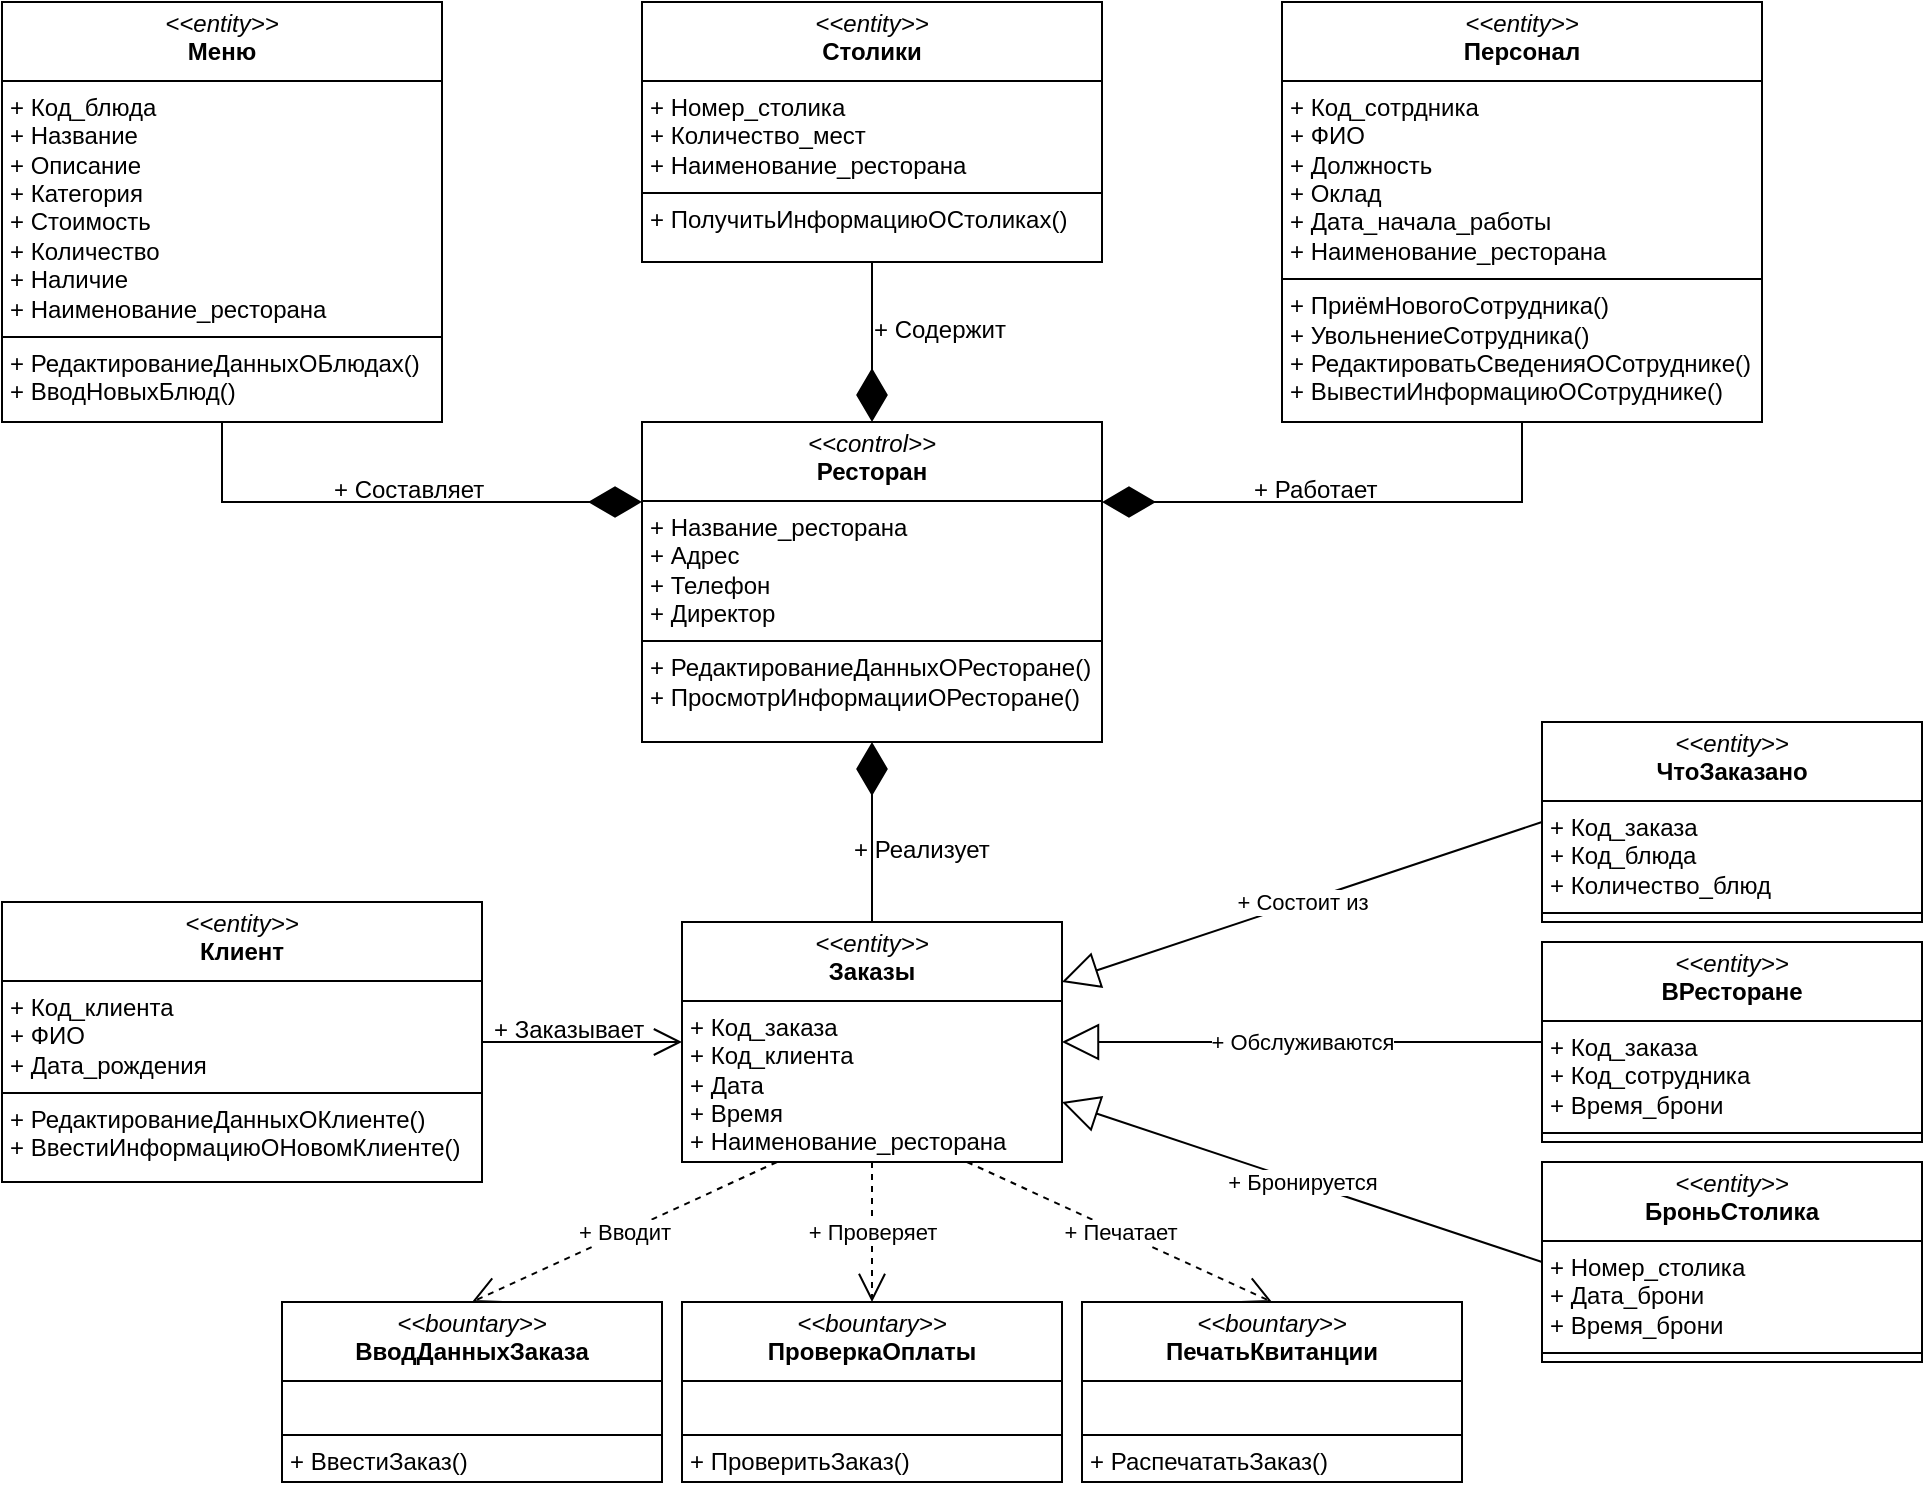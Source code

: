 <mxfile version="24.0.1" type="device">
  <diagram id="C5RBs43oDa-KdzZeNtuy" name="Page-1">
    <mxGraphModel dx="1254" dy="1890" grid="1" gridSize="10" guides="1" tooltips="1" connect="1" arrows="1" fold="1" page="1" pageScale="1" pageWidth="827" pageHeight="1169" math="0" shadow="0">
      <root>
        <mxCell id="WIyWlLk6GJQsqaUBKTNV-0" />
        <mxCell id="WIyWlLk6GJQsqaUBKTNV-1" parent="WIyWlLk6GJQsqaUBKTNV-0" />
        <mxCell id="B1Oieo94lgNKT0gtpY93-11" value="&lt;p style=&quot;margin:0px;margin-top:4px;text-align:center;&quot;&gt;&lt;i&gt;&amp;lt;&amp;lt;control&amp;gt;&amp;gt;&lt;/i&gt;&lt;br&gt;&lt;b&gt;Ресторан&lt;/b&gt;&lt;/p&gt;&lt;hr size=&quot;1&quot; style=&quot;border-style:solid;&quot;&gt;&lt;p style=&quot;margin:0px;margin-left:4px;&quot;&gt;+ Название_ресторана&lt;br&gt;+ Адрес&lt;/p&gt;&lt;p style=&quot;margin:0px;margin-left:4px;&quot;&gt;+ Телефон&lt;/p&gt;&lt;p style=&quot;margin:0px;margin-left:4px;&quot;&gt;+ Директор&lt;/p&gt;&lt;hr size=&quot;1&quot; style=&quot;border-style:solid;&quot;&gt;&lt;p style=&quot;margin:0px;margin-left:4px;&quot;&gt;+ РедактированиеДанныхОРесторане()&lt;br&gt;+ ПросмотрИнформацииОРесторане()&lt;/p&gt;" style="verticalAlign=top;align=left;overflow=fill;html=1;whiteSpace=wrap;" parent="WIyWlLk6GJQsqaUBKTNV-1" vertex="1">
          <mxGeometry x="970" y="200" width="230" height="160" as="geometry" />
        </mxCell>
        <mxCell id="B1Oieo94lgNKT0gtpY93-12" value="&lt;p style=&quot;margin:0px;margin-top:4px;text-align:center;&quot;&gt;&lt;i&gt;&amp;lt;&amp;lt;entity&amp;gt;&amp;gt;&lt;/i&gt;&lt;br&gt;&lt;b&gt;Столики&lt;/b&gt;&lt;/p&gt;&lt;hr size=&quot;1&quot; style=&quot;border-style:solid;&quot;&gt;&lt;p style=&quot;margin:0px;margin-left:4px;&quot;&gt;+ Номер_столика&lt;br&gt;+ Количество_мест&lt;/p&gt;&lt;p style=&quot;margin:0px;margin-left:4px;&quot;&gt;+ Наименование_ресторана&lt;/p&gt;&lt;hr size=&quot;1&quot; style=&quot;border-style:solid;&quot;&gt;&lt;p style=&quot;margin:0px;margin-left:4px;&quot;&gt;+ ПолучитьИнформациюОСтоликах()&lt;/p&gt;" style="verticalAlign=top;align=left;overflow=fill;html=1;whiteSpace=wrap;" parent="WIyWlLk6GJQsqaUBKTNV-1" vertex="1">
          <mxGeometry x="970" y="-10" width="230" height="130" as="geometry" />
        </mxCell>
        <mxCell id="B1Oieo94lgNKT0gtpY93-14" value="&lt;p style=&quot;margin:0px;margin-top:4px;text-align:center;&quot;&gt;&lt;i&gt;&amp;lt;&amp;lt;entity&amp;gt;&amp;gt;&lt;/i&gt;&lt;br&gt;&lt;b&gt;Меню&lt;/b&gt;&lt;/p&gt;&lt;hr size=&quot;1&quot; style=&quot;border-style:solid;&quot;&gt;&lt;p style=&quot;margin:0px;margin-left:4px;&quot;&gt;+ Код_блюда&lt;/p&gt;&lt;p style=&quot;margin:0px;margin-left:4px;&quot;&gt;+ Название&lt;br&gt;+ Описание&lt;br&gt;&lt;/p&gt;&lt;p style=&quot;margin:0px;margin-left:4px;&quot;&gt;+ Категория&lt;/p&gt;&lt;p style=&quot;margin:0px;margin-left:4px;&quot;&gt;+ Стоимость&lt;/p&gt;&lt;p style=&quot;margin:0px;margin-left:4px;&quot;&gt;+ Количество&lt;/p&gt;&lt;p style=&quot;margin:0px;margin-left:4px;&quot;&gt;+ Наличие&lt;br&gt;+ Наименование_ресторана&lt;/p&gt;&lt;hr size=&quot;1&quot; style=&quot;border-style:solid;&quot;&gt;&lt;p style=&quot;margin:0px;margin-left:4px;&quot;&gt;+ РедактированиеДанныхОБлюдах()&lt;/p&gt;&lt;p style=&quot;margin:0px;margin-left:4px;&quot;&gt;+ ВводНовыхБлюд()&lt;/p&gt;" style="verticalAlign=top;align=left;overflow=fill;html=1;whiteSpace=wrap;" parent="WIyWlLk6GJQsqaUBKTNV-1" vertex="1">
          <mxGeometry x="650" y="-10" width="220" height="210" as="geometry" />
        </mxCell>
        <mxCell id="B1Oieo94lgNKT0gtpY93-15" value="" style="endArrow=diamondThin;endFill=1;endSize=24;html=1;rounded=0;exitX=0.5;exitY=1;exitDx=0;exitDy=0;entryX=0.5;entryY=0;entryDx=0;entryDy=0;" parent="WIyWlLk6GJQsqaUBKTNV-1" source="B1Oieo94lgNKT0gtpY93-12" target="B1Oieo94lgNKT0gtpY93-11" edge="1">
          <mxGeometry width="160" relative="1" as="geometry">
            <mxPoint x="970" y="150" as="sourcePoint" />
            <mxPoint x="1130" y="150" as="targetPoint" />
          </mxGeometry>
        </mxCell>
        <mxCell id="B1Oieo94lgNKT0gtpY93-18" value="" style="endArrow=diamondThin;endFill=1;endSize=24;html=1;rounded=0;entryX=0;entryY=0.25;entryDx=0;entryDy=0;exitX=0.5;exitY=1;exitDx=0;exitDy=0;" parent="WIyWlLk6GJQsqaUBKTNV-1" source="B1Oieo94lgNKT0gtpY93-14" target="B1Oieo94lgNKT0gtpY93-11" edge="1">
          <mxGeometry width="160" relative="1" as="geometry">
            <mxPoint x="830" y="130" as="sourcePoint" />
            <mxPoint x="990" y="130" as="targetPoint" />
            <Array as="points">
              <mxPoint x="760" y="240" />
            </Array>
          </mxGeometry>
        </mxCell>
        <mxCell id="B1Oieo94lgNKT0gtpY93-19" value="&lt;p style=&quot;margin:0px;margin-top:4px;text-align:center;&quot;&gt;&lt;i&gt;&amp;lt;&amp;lt;entity&amp;gt;&amp;gt;&lt;/i&gt;&lt;br&gt;&lt;b&gt;Персонал&lt;/b&gt;&lt;/p&gt;&lt;hr size=&quot;1&quot; style=&quot;border-style:solid;&quot;&gt;&lt;p style=&quot;margin:0px;margin-left:4px;&quot;&gt;+ Код_сотрдника&lt;br&gt;+ ФИО&lt;/p&gt;&lt;p style=&quot;margin:0px;margin-left:4px;&quot;&gt;+ Должность&lt;/p&gt;&lt;p style=&quot;margin:0px;margin-left:4px;&quot;&gt;&lt;span style=&quot;background-color: initial;&quot;&gt;+ Оклад&lt;/span&gt;&lt;/p&gt;&lt;p style=&quot;margin:0px;margin-left:4px;&quot;&gt;+ Дата_начала_работы&lt;/p&gt;&lt;p style=&quot;margin:0px;margin-left:4px;&quot;&gt;+ Наименование_ресторана&lt;/p&gt;&lt;hr size=&quot;1&quot; style=&quot;border-style:solid;&quot;&gt;&lt;p style=&quot;margin:0px;margin-left:4px;&quot;&gt;+ ПриёмНовогоСотрудника()&lt;/p&gt;&lt;p style=&quot;margin:0px;margin-left:4px;&quot;&gt;+ УвольнениеСотрудника()&lt;/p&gt;&lt;p style=&quot;margin:0px;margin-left:4px;&quot;&gt;+ РедактироватьСведенияОСотруднике()&lt;/p&gt;&lt;p style=&quot;margin:0px;margin-left:4px;&quot;&gt;+ ВывестиИнформациюОСотруднике()&lt;/p&gt;" style="verticalAlign=top;align=left;overflow=fill;html=1;whiteSpace=wrap;" parent="WIyWlLk6GJQsqaUBKTNV-1" vertex="1">
          <mxGeometry x="1290" y="-10" width="240" height="210" as="geometry" />
        </mxCell>
        <mxCell id="B1Oieo94lgNKT0gtpY93-20" value="" style="endArrow=diamondThin;endFill=1;endSize=24;html=1;rounded=0;entryX=1;entryY=0.25;entryDx=0;entryDy=0;exitX=0.5;exitY=1;exitDx=0;exitDy=0;" parent="WIyWlLk6GJQsqaUBKTNV-1" source="B1Oieo94lgNKT0gtpY93-19" target="B1Oieo94lgNKT0gtpY93-11" edge="1">
          <mxGeometry width="160" relative="1" as="geometry">
            <mxPoint x="1270" y="310" as="sourcePoint" />
            <mxPoint x="1430" y="310" as="targetPoint" />
            <Array as="points">
              <mxPoint x="1410" y="240" />
            </Array>
          </mxGeometry>
        </mxCell>
        <mxCell id="B1Oieo94lgNKT0gtpY93-21" value="&lt;p style=&quot;margin:0px;margin-top:4px;text-align:center;&quot;&gt;&lt;i&gt;&amp;lt;&amp;lt;entity&amp;gt;&amp;gt;&lt;/i&gt;&lt;br&gt;&lt;b&gt;Заказы&lt;/b&gt;&lt;/p&gt;&lt;hr size=&quot;1&quot; style=&quot;border-style:solid;&quot;&gt;&lt;p style=&quot;margin:0px;margin-left:4px;&quot;&gt;+ Код_заказа&lt;/p&gt;&lt;p style=&quot;margin:0px;margin-left:4px;&quot;&gt;+ Код_клиента&lt;/p&gt;&lt;p style=&quot;margin:0px;margin-left:4px;&quot;&gt;+ Дата&lt;br&gt;+ Время&lt;br&gt;+ Наименование_ресторана&lt;/p&gt;&lt;hr size=&quot;1&quot; style=&quot;border-style:solid;&quot;&gt;&lt;p style=&quot;margin:0px;margin-left:4px;&quot;&gt;+ method1(Type): Type&lt;br&gt;+ method2(Type, Type): Type&lt;/p&gt;" style="verticalAlign=top;align=left;overflow=fill;html=1;whiteSpace=wrap;" parent="WIyWlLk6GJQsqaUBKTNV-1" vertex="1">
          <mxGeometry x="990" y="450" width="190" height="120" as="geometry" />
        </mxCell>
        <mxCell id="B1Oieo94lgNKT0gtpY93-23" value="" style="endArrow=diamondThin;endFill=1;endSize=24;html=1;rounded=0;entryX=0.5;entryY=1;entryDx=0;entryDy=0;exitX=0.5;exitY=0;exitDx=0;exitDy=0;" parent="WIyWlLk6GJQsqaUBKTNV-1" source="B1Oieo94lgNKT0gtpY93-21" target="B1Oieo94lgNKT0gtpY93-11" edge="1">
          <mxGeometry width="160" relative="1" as="geometry">
            <mxPoint x="950" y="410" as="sourcePoint" />
            <mxPoint x="1110" y="410" as="targetPoint" />
          </mxGeometry>
        </mxCell>
        <mxCell id="B1Oieo94lgNKT0gtpY93-24" value="&lt;p style=&quot;margin:0px;margin-top:4px;text-align:center;&quot;&gt;&lt;i&gt;&amp;lt;&amp;lt;entity&amp;gt;&amp;gt;&lt;/i&gt;&lt;br&gt;&lt;b&gt;Клиент&lt;/b&gt;&lt;/p&gt;&lt;hr size=&quot;1&quot; style=&quot;border-style:solid;&quot;&gt;&lt;p style=&quot;margin:0px;margin-left:4px;&quot;&gt;+ Код_клиента&lt;/p&gt;&lt;p style=&quot;margin:0px;margin-left:4px;&quot;&gt;+ ФИО&lt;/p&gt;&lt;p style=&quot;margin:0px;margin-left:4px;&quot;&gt;+ Дата_рождения&lt;/p&gt;&lt;hr size=&quot;1&quot; style=&quot;border-style:solid;&quot;&gt;&lt;p style=&quot;margin:0px;margin-left:4px;&quot;&gt;+&amp;nbsp;&lt;span style=&quot;background-color: initial;&quot;&gt;РедактированиеДанныхОКлиенте()&lt;/span&gt;&lt;/p&gt;&lt;p style=&quot;margin:0px;margin-left:4px;&quot;&gt;&lt;span style=&quot;background-color: initial;&quot;&gt;+ ВвестиИнформациюОНовомКлиенте()&lt;/span&gt;&lt;/p&gt;" style="verticalAlign=top;align=left;overflow=fill;html=1;whiteSpace=wrap;" parent="WIyWlLk6GJQsqaUBKTNV-1" vertex="1">
          <mxGeometry x="650" y="440" width="240" height="140" as="geometry" />
        </mxCell>
        <mxCell id="B1Oieo94lgNKT0gtpY93-26" value="" style="endArrow=open;endFill=1;endSize=12;html=1;rounded=0;exitX=1;exitY=0.5;exitDx=0;exitDy=0;entryX=0;entryY=0.5;entryDx=0;entryDy=0;" parent="WIyWlLk6GJQsqaUBKTNV-1" source="B1Oieo94lgNKT0gtpY93-24" target="B1Oieo94lgNKT0gtpY93-21" edge="1">
          <mxGeometry width="160" relative="1" as="geometry">
            <mxPoint x="910" y="520" as="sourcePoint" />
            <mxPoint x="1070" y="520" as="targetPoint" />
          </mxGeometry>
        </mxCell>
        <mxCell id="B1Oieo94lgNKT0gtpY93-27" value="&lt;p style=&quot;margin:0px;margin-top:4px;text-align:center;&quot;&gt;&lt;i&gt;&amp;lt;&amp;lt;bountary&amp;gt;&amp;gt;&lt;/i&gt;&lt;br&gt;&lt;b&gt;ВводДанныхЗаказа&lt;/b&gt;&lt;/p&gt;&lt;hr size=&quot;1&quot; style=&quot;border-style:solid;&quot;&gt;&lt;p style=&quot;margin:0px;margin-left:4px;&quot;&gt;&lt;br&gt;&lt;/p&gt;&lt;hr size=&quot;1&quot; style=&quot;border-style:solid;&quot;&gt;&lt;p style=&quot;margin:0px;margin-left:4px;&quot;&gt;+ ВвестиЗаказ()&lt;br&gt;&lt;/p&gt;" style="verticalAlign=top;align=left;overflow=fill;html=1;whiteSpace=wrap;" parent="WIyWlLk6GJQsqaUBKTNV-1" vertex="1">
          <mxGeometry x="790" y="640" width="190" height="90" as="geometry" />
        </mxCell>
        <mxCell id="B1Oieo94lgNKT0gtpY93-28" value="&lt;p style=&quot;margin:0px;margin-top:4px;text-align:center;&quot;&gt;&lt;i&gt;&amp;lt;&amp;lt;bountary&amp;gt;&amp;gt;&lt;/i&gt;&lt;br&gt;&lt;b&gt;ПроверкаОплаты&lt;/b&gt;&lt;/p&gt;&lt;hr size=&quot;1&quot; style=&quot;border-style:solid;&quot;&gt;&lt;p style=&quot;margin:0px;margin-left:4px;&quot;&gt;&lt;br&gt;&lt;/p&gt;&lt;hr size=&quot;1&quot; style=&quot;border-style:solid;&quot;&gt;&lt;p style=&quot;margin:0px;margin-left:4px;&quot;&gt;+ ПроверитьЗаказ()&lt;br&gt;&lt;/p&gt;" style="verticalAlign=top;align=left;overflow=fill;html=1;whiteSpace=wrap;" parent="WIyWlLk6GJQsqaUBKTNV-1" vertex="1">
          <mxGeometry x="990" y="640" width="190" height="90" as="geometry" />
        </mxCell>
        <mxCell id="B1Oieo94lgNKT0gtpY93-29" value="&lt;p style=&quot;margin:0px;margin-top:4px;text-align:center;&quot;&gt;&lt;i&gt;&amp;lt;&amp;lt;bountary&amp;gt;&amp;gt;&lt;/i&gt;&lt;br&gt;&lt;b&gt;ПечатьКвитанции&lt;/b&gt;&lt;/p&gt;&lt;hr size=&quot;1&quot; style=&quot;border-style:solid;&quot;&gt;&lt;p style=&quot;margin:0px;margin-left:4px;&quot;&gt;&lt;br&gt;&lt;/p&gt;&lt;hr size=&quot;1&quot; style=&quot;border-style:solid;&quot;&gt;&lt;p style=&quot;margin:0px;margin-left:4px;&quot;&gt;+ РаспечататьЗаказ()&lt;br&gt;&lt;/p&gt;" style="verticalAlign=top;align=left;overflow=fill;html=1;whiteSpace=wrap;" parent="WIyWlLk6GJQsqaUBKTNV-1" vertex="1">
          <mxGeometry x="1190" y="640" width="190" height="90" as="geometry" />
        </mxCell>
        <mxCell id="B1Oieo94lgNKT0gtpY93-33" value="&lt;p style=&quot;margin:0px;margin-top:4px;text-align:center;&quot;&gt;&lt;i&gt;&amp;lt;&amp;lt;entity&amp;gt;&amp;gt;&lt;/i&gt;&lt;br&gt;&lt;b&gt;ЧтоЗаказано&lt;/b&gt;&lt;/p&gt;&lt;hr size=&quot;1&quot; style=&quot;border-style:solid;&quot;&gt;&lt;p style=&quot;margin:0px;margin-left:4px;&quot;&gt;+ Код_заказа&lt;/p&gt;&lt;p style=&quot;margin:0px;margin-left:4px;&quot;&gt;+ Код_блюда&lt;/p&gt;&lt;p style=&quot;margin:0px;margin-left:4px;&quot;&gt;+ Количество_блюд&lt;/p&gt;&lt;hr size=&quot;1&quot; style=&quot;border-style:solid;&quot;&gt;&lt;p style=&quot;margin:0px;margin-left:4px;&quot;&gt;&lt;br&gt;&lt;/p&gt;" style="verticalAlign=top;align=left;overflow=fill;html=1;whiteSpace=wrap;" parent="WIyWlLk6GJQsqaUBKTNV-1" vertex="1">
          <mxGeometry x="1420" y="350" width="190" height="100" as="geometry" />
        </mxCell>
        <mxCell id="B1Oieo94lgNKT0gtpY93-34" style="edgeStyle=orthogonalEdgeStyle;rounded=0;orthogonalLoop=1;jettySize=auto;html=1;exitX=0.5;exitY=1;exitDx=0;exitDy=0;" parent="WIyWlLk6GJQsqaUBKTNV-1" source="B1Oieo94lgNKT0gtpY93-33" target="B1Oieo94lgNKT0gtpY93-33" edge="1">
          <mxGeometry relative="1" as="geometry" />
        </mxCell>
        <mxCell id="B1Oieo94lgNKT0gtpY93-35" value="&lt;p style=&quot;margin:0px;margin-top:4px;text-align:center;&quot;&gt;&lt;i&gt;&amp;lt;&amp;lt;entity&amp;gt;&amp;gt;&lt;/i&gt;&lt;br&gt;&lt;b&gt;ВРесторане&lt;/b&gt;&lt;/p&gt;&lt;hr size=&quot;1&quot; style=&quot;border-style:solid;&quot;&gt;&lt;p style=&quot;margin:0px;margin-left:4px;&quot;&gt;+ Код_заказа&lt;/p&gt;&lt;p style=&quot;margin:0px;margin-left:4px;&quot;&gt;+ Код_сотрудника&lt;/p&gt;&lt;p style=&quot;margin:0px;margin-left:4px;&quot;&gt;+ Время_брони&lt;/p&gt;&lt;hr size=&quot;1&quot; style=&quot;border-style:solid;&quot;&gt;&lt;p style=&quot;margin:0px;margin-left:4px;&quot;&gt;&lt;br&gt;&lt;/p&gt;" style="verticalAlign=top;align=left;overflow=fill;html=1;whiteSpace=wrap;" parent="WIyWlLk6GJQsqaUBKTNV-1" vertex="1">
          <mxGeometry x="1420" y="460" width="190" height="100" as="geometry" />
        </mxCell>
        <mxCell id="B1Oieo94lgNKT0gtpY93-36" value="&lt;p style=&quot;margin:0px;margin-top:4px;text-align:center;&quot;&gt;&lt;i&gt;&amp;lt;&amp;lt;entity&amp;gt;&amp;gt;&lt;/i&gt;&lt;br&gt;&lt;b&gt;БроньСтолика&lt;/b&gt;&lt;/p&gt;&lt;hr size=&quot;1&quot; style=&quot;border-style:solid;&quot;&gt;&lt;p style=&quot;margin:0px;margin-left:4px;&quot;&gt;+ Номер_столика&lt;/p&gt;&lt;p style=&quot;margin:0px;margin-left:4px;&quot;&gt;+ Дата_брони&lt;/p&gt;&lt;p style=&quot;margin:0px;margin-left:4px;&quot;&gt;+ Время_брони&lt;/p&gt;&lt;hr size=&quot;1&quot; style=&quot;border-style:solid;&quot;&gt;&lt;p style=&quot;margin:0px;margin-left:4px;&quot;&gt;&lt;br&gt;&lt;/p&gt;" style="verticalAlign=top;align=left;overflow=fill;html=1;whiteSpace=wrap;" parent="WIyWlLk6GJQsqaUBKTNV-1" vertex="1">
          <mxGeometry x="1420" y="570" width="190" height="100" as="geometry" />
        </mxCell>
        <mxCell id="B1Oieo94lgNKT0gtpY93-37" value="+ Состоит из" style="endArrow=block;endSize=16;endFill=0;html=1;rounded=0;exitX=0;exitY=0.5;exitDx=0;exitDy=0;entryX=1;entryY=0.25;entryDx=0;entryDy=0;" parent="WIyWlLk6GJQsqaUBKTNV-1" source="B1Oieo94lgNKT0gtpY93-33" target="B1Oieo94lgNKT0gtpY93-21" edge="1">
          <mxGeometry x="0.001" width="160" relative="1" as="geometry">
            <mxPoint x="1330" y="450" as="sourcePoint" />
            <mxPoint x="1190" y="490" as="targetPoint" />
            <mxPoint as="offset" />
          </mxGeometry>
        </mxCell>
        <mxCell id="B1Oieo94lgNKT0gtpY93-38" value="+ Обслуживаются" style="endArrow=block;endSize=16;endFill=0;html=1;rounded=0;exitX=0;exitY=0.5;exitDx=0;exitDy=0;entryX=1;entryY=0.5;entryDx=0;entryDy=0;" parent="WIyWlLk6GJQsqaUBKTNV-1" source="B1Oieo94lgNKT0gtpY93-35" target="B1Oieo94lgNKT0gtpY93-21" edge="1">
          <mxGeometry width="160" relative="1" as="geometry">
            <mxPoint x="1340" y="460" as="sourcePoint" />
            <mxPoint x="1200" y="500" as="targetPoint" />
          </mxGeometry>
        </mxCell>
        <mxCell id="B1Oieo94lgNKT0gtpY93-39" value="+ Бронируется" style="endArrow=block;endSize=16;endFill=0;html=1;rounded=0;exitX=0;exitY=0.5;exitDx=0;exitDy=0;entryX=1;entryY=0.75;entryDx=0;entryDy=0;" parent="WIyWlLk6GJQsqaUBKTNV-1" source="B1Oieo94lgNKT0gtpY93-36" target="B1Oieo94lgNKT0gtpY93-21" edge="1">
          <mxGeometry width="160" relative="1" as="geometry">
            <mxPoint x="1355" y="530" as="sourcePoint" />
            <mxPoint x="1215" y="570" as="targetPoint" />
          </mxGeometry>
        </mxCell>
        <mxCell id="B1Oieo94lgNKT0gtpY93-40" style="edgeStyle=orthogonalEdgeStyle;rounded=0;orthogonalLoop=1;jettySize=auto;html=1;exitX=0.5;exitY=1;exitDx=0;exitDy=0;" parent="WIyWlLk6GJQsqaUBKTNV-1" source="B1Oieo94lgNKT0gtpY93-27" target="B1Oieo94lgNKT0gtpY93-27" edge="1">
          <mxGeometry relative="1" as="geometry" />
        </mxCell>
        <mxCell id="B1Oieo94lgNKT0gtpY93-42" value="+ Проверяет" style="endArrow=open;endSize=12;dashed=1;html=1;rounded=0;exitX=0.5;exitY=1;exitDx=0;exitDy=0;entryX=0.5;entryY=0;entryDx=0;entryDy=0;" parent="WIyWlLk6GJQsqaUBKTNV-1" source="B1Oieo94lgNKT0gtpY93-21" target="B1Oieo94lgNKT0gtpY93-28" edge="1">
          <mxGeometry width="160" relative="1" as="geometry">
            <mxPoint x="980" y="760" as="sourcePoint" />
            <mxPoint x="1140" y="760" as="targetPoint" />
          </mxGeometry>
        </mxCell>
        <mxCell id="B1Oieo94lgNKT0gtpY93-43" value="+ Печатает" style="endArrow=open;endSize=12;dashed=1;html=1;rounded=0;exitX=0.75;exitY=1;exitDx=0;exitDy=0;entryX=0.5;entryY=0;entryDx=0;entryDy=0;" parent="WIyWlLk6GJQsqaUBKTNV-1" source="B1Oieo94lgNKT0gtpY93-21" target="B1Oieo94lgNKT0gtpY93-29" edge="1">
          <mxGeometry width="160" relative="1" as="geometry">
            <mxPoint x="990" y="770" as="sourcePoint" />
            <mxPoint x="1150" y="770" as="targetPoint" />
          </mxGeometry>
        </mxCell>
        <mxCell id="B1Oieo94lgNKT0gtpY93-44" value="+ Вводит" style="endArrow=open;endSize=12;dashed=1;html=1;rounded=0;entryX=0.5;entryY=0;entryDx=0;entryDy=0;exitX=0.25;exitY=1;exitDx=0;exitDy=0;" parent="WIyWlLk6GJQsqaUBKTNV-1" source="B1Oieo94lgNKT0gtpY93-21" target="B1Oieo94lgNKT0gtpY93-27" edge="1">
          <mxGeometry width="160" relative="1" as="geometry">
            <mxPoint x="1000" y="780" as="sourcePoint" />
            <mxPoint x="1160" y="780" as="targetPoint" />
          </mxGeometry>
        </mxCell>
        <mxCell id="B1Oieo94lgNKT0gtpY93-47" value="+ Работает" style="text;strokeColor=none;fillColor=none;align=left;verticalAlign=top;spacingLeft=4;spacingRight=4;overflow=hidden;rotatable=0;points=[[0,0.5],[1,0.5]];portConstraint=eastwest;whiteSpace=wrap;html=1;" parent="WIyWlLk6GJQsqaUBKTNV-1" vertex="1">
          <mxGeometry x="1270" y="220" width="100" height="26" as="geometry" />
        </mxCell>
        <mxCell id="B1Oieo94lgNKT0gtpY93-48" value="+ Содержит" style="text;strokeColor=none;fillColor=none;align=left;verticalAlign=top;spacingLeft=4;spacingRight=4;overflow=hidden;rotatable=0;points=[[0,0.5],[1,0.5]];portConstraint=eastwest;whiteSpace=wrap;html=1;" parent="WIyWlLk6GJQsqaUBKTNV-1" vertex="1">
          <mxGeometry x="1080" y="140" width="100" height="26" as="geometry" />
        </mxCell>
        <mxCell id="B1Oieo94lgNKT0gtpY93-51" value="+ Составляет" style="text;strokeColor=none;fillColor=none;align=left;verticalAlign=top;spacingLeft=4;spacingRight=4;overflow=hidden;rotatable=0;points=[[0,0.5],[1,0.5]];portConstraint=eastwest;whiteSpace=wrap;html=1;" parent="WIyWlLk6GJQsqaUBKTNV-1" vertex="1">
          <mxGeometry x="810" y="220" width="100" height="26" as="geometry" />
        </mxCell>
        <mxCell id="B1Oieo94lgNKT0gtpY93-52" value="+ Реализует" style="text;strokeColor=none;fillColor=none;align=left;verticalAlign=top;spacingLeft=4;spacingRight=4;overflow=hidden;rotatable=0;points=[[0,0.5],[1,0.5]];portConstraint=eastwest;whiteSpace=wrap;html=1;" parent="WIyWlLk6GJQsqaUBKTNV-1" vertex="1">
          <mxGeometry x="1070" y="400" width="100" height="26" as="geometry" />
        </mxCell>
        <mxCell id="B1Oieo94lgNKT0gtpY93-53" value="+ Заказывает" style="text;strokeColor=none;fillColor=none;align=left;verticalAlign=top;spacingLeft=4;spacingRight=4;overflow=hidden;rotatable=0;points=[[0,0.5],[1,0.5]];portConstraint=eastwest;whiteSpace=wrap;html=1;" parent="WIyWlLk6GJQsqaUBKTNV-1" vertex="1">
          <mxGeometry x="890" y="490" width="100" height="26" as="geometry" />
        </mxCell>
      </root>
    </mxGraphModel>
  </diagram>
</mxfile>

